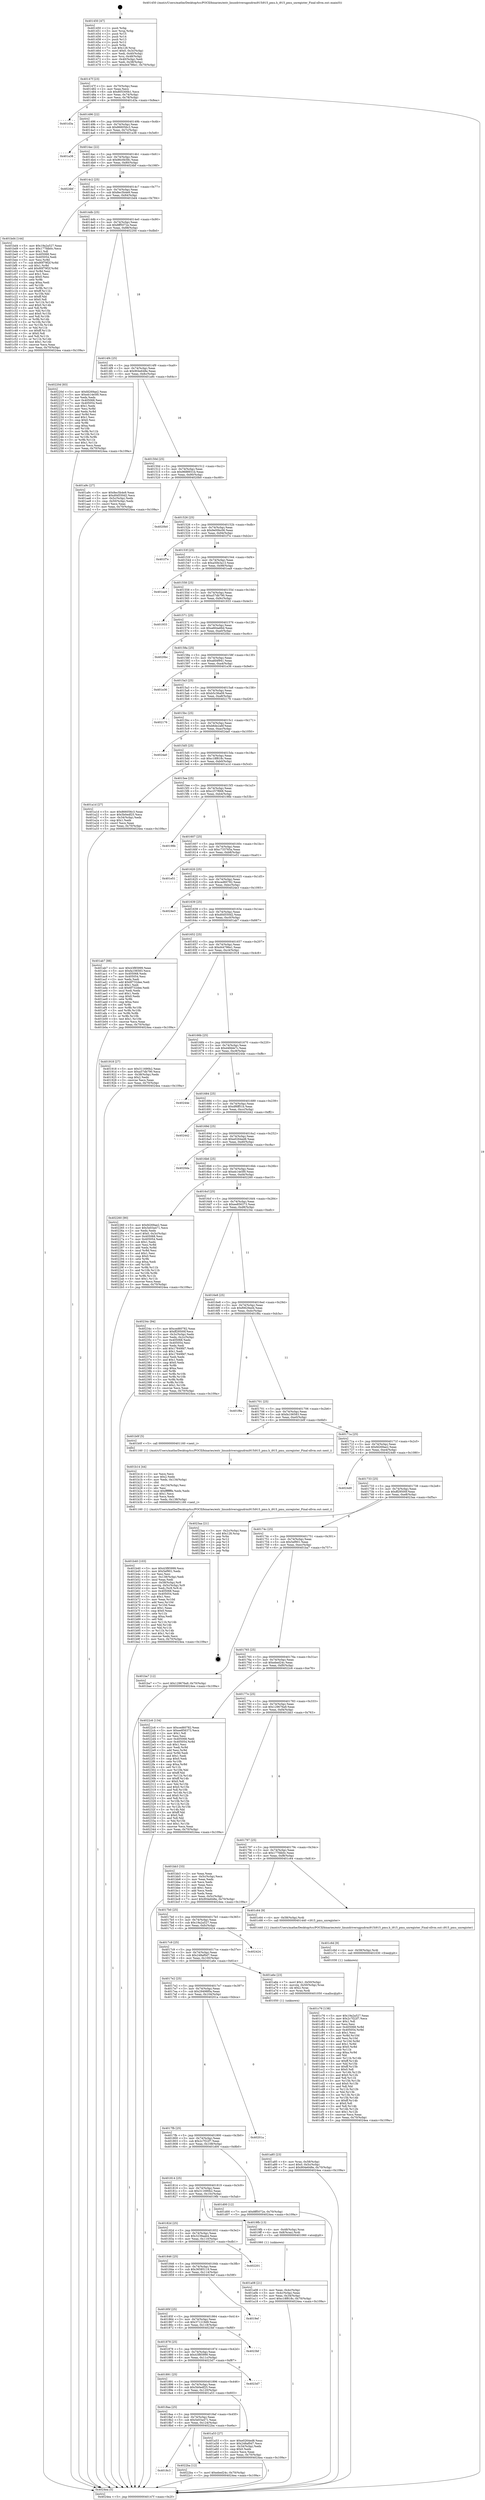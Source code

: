 digraph "0x401450" {
  label = "0x401450 (/mnt/c/Users/mathe/Desktop/tcc/POCII/binaries/extr_linuxdriversgpudrmi915i915_pmu.h_i915_pmu_unregister_Final-ollvm.out::main(0))"
  labelloc = "t"
  node[shape=record]

  Entry [label="",width=0.3,height=0.3,shape=circle,fillcolor=black,style=filled]
  "0x40147f" [label="{
     0x40147f [23]\l
     | [instrs]\l
     &nbsp;&nbsp;0x40147f \<+3\>: mov -0x70(%rbp),%eax\l
     &nbsp;&nbsp;0x401482 \<+2\>: mov %eax,%ecx\l
     &nbsp;&nbsp;0x401484 \<+6\>: sub $0x805300b1,%ecx\l
     &nbsp;&nbsp;0x40148a \<+3\>: mov %eax,-0x74(%rbp)\l
     &nbsp;&nbsp;0x40148d \<+3\>: mov %ecx,-0x78(%rbp)\l
     &nbsp;&nbsp;0x401490 \<+6\>: je 0000000000401d3a \<main+0x8ea\>\l
  }"]
  "0x401d3a" [label="{
     0x401d3a\l
  }", style=dashed]
  "0x401496" [label="{
     0x401496 [22]\l
     | [instrs]\l
     &nbsp;&nbsp;0x401496 \<+5\>: jmp 000000000040149b \<main+0x4b\>\l
     &nbsp;&nbsp;0x40149b \<+3\>: mov -0x74(%rbp),%eax\l
     &nbsp;&nbsp;0x40149e \<+5\>: sub $0x866056c3,%eax\l
     &nbsp;&nbsp;0x4014a3 \<+3\>: mov %eax,-0x7c(%rbp)\l
     &nbsp;&nbsp;0x4014a6 \<+6\>: je 0000000000401a38 \<main+0x5e8\>\l
  }"]
  Exit [label="",width=0.3,height=0.3,shape=circle,fillcolor=black,style=filled,peripheries=2]
  "0x401a38" [label="{
     0x401a38\l
  }", style=dashed]
  "0x4014ac" [label="{
     0x4014ac [22]\l
     | [instrs]\l
     &nbsp;&nbsp;0x4014ac \<+5\>: jmp 00000000004014b1 \<main+0x61\>\l
     &nbsp;&nbsp;0x4014b1 \<+3\>: mov -0x74(%rbp),%eax\l
     &nbsp;&nbsp;0x4014b4 \<+5\>: sub $0x86c0b58c,%eax\l
     &nbsp;&nbsp;0x4014b9 \<+3\>: mov %eax,-0x80(%rbp)\l
     &nbsp;&nbsp;0x4014bc \<+6\>: je 00000000004024bf \<main+0x106f\>\l
  }"]
  "0x4018c3" [label="{
     0x4018c3\l
  }", style=dashed]
  "0x4024bf" [label="{
     0x4024bf\l
  }", style=dashed]
  "0x4014c2" [label="{
     0x4014c2 [25]\l
     | [instrs]\l
     &nbsp;&nbsp;0x4014c2 \<+5\>: jmp 00000000004014c7 \<main+0x77\>\l
     &nbsp;&nbsp;0x4014c7 \<+3\>: mov -0x74(%rbp),%eax\l
     &nbsp;&nbsp;0x4014ca \<+5\>: sub $0x8ec5b4e9,%eax\l
     &nbsp;&nbsp;0x4014cf \<+6\>: mov %eax,-0x84(%rbp)\l
     &nbsp;&nbsp;0x4014d5 \<+6\>: je 0000000000401bd4 \<main+0x784\>\l
  }"]
  "0x4022ba" [label="{
     0x4022ba [12]\l
     | [instrs]\l
     &nbsp;&nbsp;0x4022ba \<+7\>: movl $0xebed24c,-0x70(%rbp)\l
     &nbsp;&nbsp;0x4022c1 \<+5\>: jmp 00000000004024ea \<main+0x109a\>\l
  }"]
  "0x401bd4" [label="{
     0x401bd4 [144]\l
     | [instrs]\l
     &nbsp;&nbsp;0x401bd4 \<+5\>: mov $0x19a2a527,%eax\l
     &nbsp;&nbsp;0x401bd9 \<+5\>: mov $0x177fdb0c,%ecx\l
     &nbsp;&nbsp;0x401bde \<+2\>: mov $0x1,%dl\l
     &nbsp;&nbsp;0x401be0 \<+7\>: mov 0x405068,%esi\l
     &nbsp;&nbsp;0x401be7 \<+7\>: mov 0x405054,%edi\l
     &nbsp;&nbsp;0x401bee \<+3\>: mov %esi,%r8d\l
     &nbsp;&nbsp;0x401bf1 \<+7\>: sub $0x80f79f2f,%r8d\l
     &nbsp;&nbsp;0x401bf8 \<+4\>: sub $0x1,%r8d\l
     &nbsp;&nbsp;0x401bfc \<+7\>: add $0x80f79f2f,%r8d\l
     &nbsp;&nbsp;0x401c03 \<+4\>: imul %r8d,%esi\l
     &nbsp;&nbsp;0x401c07 \<+3\>: and $0x1,%esi\l
     &nbsp;&nbsp;0x401c0a \<+3\>: cmp $0x0,%esi\l
     &nbsp;&nbsp;0x401c0d \<+4\>: sete %r9b\l
     &nbsp;&nbsp;0x401c11 \<+3\>: cmp $0xa,%edi\l
     &nbsp;&nbsp;0x401c14 \<+4\>: setl %r10b\l
     &nbsp;&nbsp;0x401c18 \<+3\>: mov %r9b,%r11b\l
     &nbsp;&nbsp;0x401c1b \<+4\>: xor $0xff,%r11b\l
     &nbsp;&nbsp;0x401c1f \<+3\>: mov %r10b,%bl\l
     &nbsp;&nbsp;0x401c22 \<+3\>: xor $0xff,%bl\l
     &nbsp;&nbsp;0x401c25 \<+3\>: xor $0x0,%dl\l
     &nbsp;&nbsp;0x401c28 \<+3\>: mov %r11b,%r14b\l
     &nbsp;&nbsp;0x401c2b \<+4\>: and $0x0,%r14b\l
     &nbsp;&nbsp;0x401c2f \<+3\>: and %dl,%r9b\l
     &nbsp;&nbsp;0x401c32 \<+3\>: mov %bl,%r15b\l
     &nbsp;&nbsp;0x401c35 \<+4\>: and $0x0,%r15b\l
     &nbsp;&nbsp;0x401c39 \<+3\>: and %dl,%r10b\l
     &nbsp;&nbsp;0x401c3c \<+3\>: or %r9b,%r14b\l
     &nbsp;&nbsp;0x401c3f \<+3\>: or %r10b,%r15b\l
     &nbsp;&nbsp;0x401c42 \<+3\>: xor %r15b,%r14b\l
     &nbsp;&nbsp;0x401c45 \<+3\>: or %bl,%r11b\l
     &nbsp;&nbsp;0x401c48 \<+4\>: xor $0xff,%r11b\l
     &nbsp;&nbsp;0x401c4c \<+3\>: or $0x0,%dl\l
     &nbsp;&nbsp;0x401c4f \<+3\>: and %dl,%r11b\l
     &nbsp;&nbsp;0x401c52 \<+3\>: or %r11b,%r14b\l
     &nbsp;&nbsp;0x401c55 \<+4\>: test $0x1,%r14b\l
     &nbsp;&nbsp;0x401c59 \<+3\>: cmovne %ecx,%eax\l
     &nbsp;&nbsp;0x401c5c \<+3\>: mov %eax,-0x70(%rbp)\l
     &nbsp;&nbsp;0x401c5f \<+5\>: jmp 00000000004024ea \<main+0x109a\>\l
  }"]
  "0x4014db" [label="{
     0x4014db [25]\l
     | [instrs]\l
     &nbsp;&nbsp;0x4014db \<+5\>: jmp 00000000004014e0 \<main+0x90\>\l
     &nbsp;&nbsp;0x4014e0 \<+3\>: mov -0x74(%rbp),%eax\l
     &nbsp;&nbsp;0x4014e3 \<+5\>: sub $0x8ff5072e,%eax\l
     &nbsp;&nbsp;0x4014e8 \<+6\>: mov %eax,-0x88(%rbp)\l
     &nbsp;&nbsp;0x4014ee \<+6\>: je 000000000040220d \<main+0xdbd\>\l
  }"]
  "0x401c76" [label="{
     0x401c76 [138]\l
     | [instrs]\l
     &nbsp;&nbsp;0x401c76 \<+5\>: mov $0x19a2a527,%eax\l
     &nbsp;&nbsp;0x401c7b \<+5\>: mov $0x2c7f22f7,%ecx\l
     &nbsp;&nbsp;0x401c80 \<+2\>: mov $0x1,%dl\l
     &nbsp;&nbsp;0x401c82 \<+2\>: xor %esi,%esi\l
     &nbsp;&nbsp;0x401c84 \<+8\>: mov 0x405068,%r8d\l
     &nbsp;&nbsp;0x401c8c \<+8\>: mov 0x405054,%r9d\l
     &nbsp;&nbsp;0x401c94 \<+3\>: sub $0x1,%esi\l
     &nbsp;&nbsp;0x401c97 \<+3\>: mov %r8d,%r10d\l
     &nbsp;&nbsp;0x401c9a \<+3\>: add %esi,%r10d\l
     &nbsp;&nbsp;0x401c9d \<+4\>: imul %r10d,%r8d\l
     &nbsp;&nbsp;0x401ca1 \<+4\>: and $0x1,%r8d\l
     &nbsp;&nbsp;0x401ca5 \<+4\>: cmp $0x0,%r8d\l
     &nbsp;&nbsp;0x401ca9 \<+4\>: sete %r11b\l
     &nbsp;&nbsp;0x401cad \<+4\>: cmp $0xa,%r9d\l
     &nbsp;&nbsp;0x401cb1 \<+3\>: setl %bl\l
     &nbsp;&nbsp;0x401cb4 \<+3\>: mov %r11b,%r14b\l
     &nbsp;&nbsp;0x401cb7 \<+4\>: xor $0xff,%r14b\l
     &nbsp;&nbsp;0x401cbb \<+3\>: mov %bl,%r15b\l
     &nbsp;&nbsp;0x401cbe \<+4\>: xor $0xff,%r15b\l
     &nbsp;&nbsp;0x401cc2 \<+3\>: xor $0x0,%dl\l
     &nbsp;&nbsp;0x401cc5 \<+3\>: mov %r14b,%r12b\l
     &nbsp;&nbsp;0x401cc8 \<+4\>: and $0x0,%r12b\l
     &nbsp;&nbsp;0x401ccc \<+3\>: and %dl,%r11b\l
     &nbsp;&nbsp;0x401ccf \<+3\>: mov %r15b,%r13b\l
     &nbsp;&nbsp;0x401cd2 \<+4\>: and $0x0,%r13b\l
     &nbsp;&nbsp;0x401cd6 \<+2\>: and %dl,%bl\l
     &nbsp;&nbsp;0x401cd8 \<+3\>: or %r11b,%r12b\l
     &nbsp;&nbsp;0x401cdb \<+3\>: or %bl,%r13b\l
     &nbsp;&nbsp;0x401cde \<+3\>: xor %r13b,%r12b\l
     &nbsp;&nbsp;0x401ce1 \<+3\>: or %r15b,%r14b\l
     &nbsp;&nbsp;0x401ce4 \<+4\>: xor $0xff,%r14b\l
     &nbsp;&nbsp;0x401ce8 \<+3\>: or $0x0,%dl\l
     &nbsp;&nbsp;0x401ceb \<+3\>: and %dl,%r14b\l
     &nbsp;&nbsp;0x401cee \<+3\>: or %r14b,%r12b\l
     &nbsp;&nbsp;0x401cf1 \<+4\>: test $0x1,%r12b\l
     &nbsp;&nbsp;0x401cf5 \<+3\>: cmovne %ecx,%eax\l
     &nbsp;&nbsp;0x401cf8 \<+3\>: mov %eax,-0x70(%rbp)\l
     &nbsp;&nbsp;0x401cfb \<+5\>: jmp 00000000004024ea \<main+0x109a\>\l
  }"]
  "0x40220d" [label="{
     0x40220d [83]\l
     | [instrs]\l
     &nbsp;&nbsp;0x40220d \<+5\>: mov $0xfd269ae2,%eax\l
     &nbsp;&nbsp;0x402212 \<+5\>: mov $0xeb14e5f0,%ecx\l
     &nbsp;&nbsp;0x402217 \<+2\>: xor %edx,%edx\l
     &nbsp;&nbsp;0x402219 \<+7\>: mov 0x405068,%esi\l
     &nbsp;&nbsp;0x402220 \<+7\>: mov 0x405054,%edi\l
     &nbsp;&nbsp;0x402227 \<+3\>: sub $0x1,%edx\l
     &nbsp;&nbsp;0x40222a \<+3\>: mov %esi,%r8d\l
     &nbsp;&nbsp;0x40222d \<+3\>: add %edx,%r8d\l
     &nbsp;&nbsp;0x402230 \<+4\>: imul %r8d,%esi\l
     &nbsp;&nbsp;0x402234 \<+3\>: and $0x1,%esi\l
     &nbsp;&nbsp;0x402237 \<+3\>: cmp $0x0,%esi\l
     &nbsp;&nbsp;0x40223a \<+4\>: sete %r9b\l
     &nbsp;&nbsp;0x40223e \<+3\>: cmp $0xa,%edi\l
     &nbsp;&nbsp;0x402241 \<+4\>: setl %r10b\l
     &nbsp;&nbsp;0x402245 \<+3\>: mov %r9b,%r11b\l
     &nbsp;&nbsp;0x402248 \<+3\>: and %r10b,%r11b\l
     &nbsp;&nbsp;0x40224b \<+3\>: xor %r10b,%r9b\l
     &nbsp;&nbsp;0x40224e \<+3\>: or %r9b,%r11b\l
     &nbsp;&nbsp;0x402251 \<+4\>: test $0x1,%r11b\l
     &nbsp;&nbsp;0x402255 \<+3\>: cmovne %ecx,%eax\l
     &nbsp;&nbsp;0x402258 \<+3\>: mov %eax,-0x70(%rbp)\l
     &nbsp;&nbsp;0x40225b \<+5\>: jmp 00000000004024ea \<main+0x109a\>\l
  }"]
  "0x4014f4" [label="{
     0x4014f4 [25]\l
     | [instrs]\l
     &nbsp;&nbsp;0x4014f4 \<+5\>: jmp 00000000004014f9 \<main+0xa9\>\l
     &nbsp;&nbsp;0x4014f9 \<+3\>: mov -0x74(%rbp),%eax\l
     &nbsp;&nbsp;0x4014fc \<+5\>: sub $0x904e648e,%eax\l
     &nbsp;&nbsp;0x401501 \<+6\>: mov %eax,-0x8c(%rbp)\l
     &nbsp;&nbsp;0x401507 \<+6\>: je 0000000000401a9c \<main+0x64c\>\l
  }"]
  "0x401c6d" [label="{
     0x401c6d [9]\l
     | [instrs]\l
     &nbsp;&nbsp;0x401c6d \<+4\>: mov -0x58(%rbp),%rdi\l
     &nbsp;&nbsp;0x401c71 \<+5\>: call 0000000000401030 \<free@plt\>\l
     | [calls]\l
     &nbsp;&nbsp;0x401030 \{1\} (unknown)\l
  }"]
  "0x401a9c" [label="{
     0x401a9c [27]\l
     | [instrs]\l
     &nbsp;&nbsp;0x401a9c \<+5\>: mov $0x8ec5b4e9,%eax\l
     &nbsp;&nbsp;0x401aa1 \<+5\>: mov $0xd0d550d2,%ecx\l
     &nbsp;&nbsp;0x401aa6 \<+3\>: mov -0x5c(%rbp),%edx\l
     &nbsp;&nbsp;0x401aa9 \<+3\>: cmp -0x50(%rbp),%edx\l
     &nbsp;&nbsp;0x401aac \<+3\>: cmovl %ecx,%eax\l
     &nbsp;&nbsp;0x401aaf \<+3\>: mov %eax,-0x70(%rbp)\l
     &nbsp;&nbsp;0x401ab2 \<+5\>: jmp 00000000004024ea \<main+0x109a\>\l
  }"]
  "0x40150d" [label="{
     0x40150d [25]\l
     | [instrs]\l
     &nbsp;&nbsp;0x40150d \<+5\>: jmp 0000000000401512 \<main+0xc2\>\l
     &nbsp;&nbsp;0x401512 \<+3\>: mov -0x74(%rbp),%eax\l
     &nbsp;&nbsp;0x401515 \<+5\>: sub $0x9688931b,%eax\l
     &nbsp;&nbsp;0x40151a \<+6\>: mov %eax,-0x90(%rbp)\l
     &nbsp;&nbsp;0x401520 \<+6\>: je 00000000004020b0 \<main+0xc60\>\l
  }"]
  "0x401b40" [label="{
     0x401b40 [103]\l
     | [instrs]\l
     &nbsp;&nbsp;0x401b40 \<+5\>: mov $0x43f85999,%ecx\l
     &nbsp;&nbsp;0x401b45 \<+5\>: mov $0x5ef901,%edx\l
     &nbsp;&nbsp;0x401b4a \<+2\>: xor %esi,%esi\l
     &nbsp;&nbsp;0x401b4c \<+6\>: mov -0x138(%rbp),%edi\l
     &nbsp;&nbsp;0x401b52 \<+3\>: imul %eax,%edi\l
     &nbsp;&nbsp;0x401b55 \<+4\>: mov -0x58(%rbp),%r8\l
     &nbsp;&nbsp;0x401b59 \<+4\>: movslq -0x5c(%rbp),%r9\l
     &nbsp;&nbsp;0x401b5d \<+4\>: mov %edi,(%r8,%r9,4)\l
     &nbsp;&nbsp;0x401b61 \<+7\>: mov 0x405068,%eax\l
     &nbsp;&nbsp;0x401b68 \<+7\>: mov 0x405054,%edi\l
     &nbsp;&nbsp;0x401b6f \<+3\>: sub $0x1,%esi\l
     &nbsp;&nbsp;0x401b72 \<+3\>: mov %eax,%r10d\l
     &nbsp;&nbsp;0x401b75 \<+3\>: add %esi,%r10d\l
     &nbsp;&nbsp;0x401b78 \<+4\>: imul %r10d,%eax\l
     &nbsp;&nbsp;0x401b7c \<+3\>: and $0x1,%eax\l
     &nbsp;&nbsp;0x401b7f \<+3\>: cmp $0x0,%eax\l
     &nbsp;&nbsp;0x401b82 \<+4\>: sete %r11b\l
     &nbsp;&nbsp;0x401b86 \<+3\>: cmp $0xa,%edi\l
     &nbsp;&nbsp;0x401b89 \<+3\>: setl %bl\l
     &nbsp;&nbsp;0x401b8c \<+3\>: mov %r11b,%r14b\l
     &nbsp;&nbsp;0x401b8f \<+3\>: and %bl,%r14b\l
     &nbsp;&nbsp;0x401b92 \<+3\>: xor %bl,%r11b\l
     &nbsp;&nbsp;0x401b95 \<+3\>: or %r11b,%r14b\l
     &nbsp;&nbsp;0x401b98 \<+4\>: test $0x1,%r14b\l
     &nbsp;&nbsp;0x401b9c \<+3\>: cmovne %edx,%ecx\l
     &nbsp;&nbsp;0x401b9f \<+3\>: mov %ecx,-0x70(%rbp)\l
     &nbsp;&nbsp;0x401ba2 \<+5\>: jmp 00000000004024ea \<main+0x109a\>\l
  }"]
  "0x4020b0" [label="{
     0x4020b0\l
  }", style=dashed]
  "0x401526" [label="{
     0x401526 [25]\l
     | [instrs]\l
     &nbsp;&nbsp;0x401526 \<+5\>: jmp 000000000040152b \<main+0xdb\>\l
     &nbsp;&nbsp;0x40152b \<+3\>: mov -0x74(%rbp),%eax\l
     &nbsp;&nbsp;0x40152e \<+5\>: sub $0x9e00bc06,%eax\l
     &nbsp;&nbsp;0x401533 \<+6\>: mov %eax,-0x94(%rbp)\l
     &nbsp;&nbsp;0x401539 \<+6\>: je 0000000000401f7e \<main+0xb2e\>\l
  }"]
  "0x401b14" [label="{
     0x401b14 [44]\l
     | [instrs]\l
     &nbsp;&nbsp;0x401b14 \<+2\>: xor %ecx,%ecx\l
     &nbsp;&nbsp;0x401b16 \<+5\>: mov $0x2,%edx\l
     &nbsp;&nbsp;0x401b1b \<+6\>: mov %edx,-0x134(%rbp)\l
     &nbsp;&nbsp;0x401b21 \<+1\>: cltd\l
     &nbsp;&nbsp;0x401b22 \<+6\>: mov -0x134(%rbp),%esi\l
     &nbsp;&nbsp;0x401b28 \<+2\>: idiv %esi\l
     &nbsp;&nbsp;0x401b2a \<+6\>: imul $0xfffffffe,%edx,%edx\l
     &nbsp;&nbsp;0x401b30 \<+3\>: sub $0x1,%ecx\l
     &nbsp;&nbsp;0x401b33 \<+2\>: sub %ecx,%edx\l
     &nbsp;&nbsp;0x401b35 \<+6\>: mov %edx,-0x138(%rbp)\l
     &nbsp;&nbsp;0x401b3b \<+5\>: call 0000000000401160 \<next_i\>\l
     | [calls]\l
     &nbsp;&nbsp;0x401160 \{1\} (/mnt/c/Users/mathe/Desktop/tcc/POCII/binaries/extr_linuxdriversgpudrmi915i915_pmu.h_i915_pmu_unregister_Final-ollvm.out::next_i)\l
  }"]
  "0x401f7e" [label="{
     0x401f7e\l
  }", style=dashed]
  "0x40153f" [label="{
     0x40153f [25]\l
     | [instrs]\l
     &nbsp;&nbsp;0x40153f \<+5\>: jmp 0000000000401544 \<main+0xf4\>\l
     &nbsp;&nbsp;0x401544 \<+3\>: mov -0x74(%rbp),%eax\l
     &nbsp;&nbsp;0x401547 \<+5\>: sub $0xa50b3a13,%eax\l
     &nbsp;&nbsp;0x40154c \<+6\>: mov %eax,-0x98(%rbp)\l
     &nbsp;&nbsp;0x401552 \<+6\>: je 0000000000401ea9 \<main+0xa59\>\l
  }"]
  "0x401a85" [label="{
     0x401a85 [23]\l
     | [instrs]\l
     &nbsp;&nbsp;0x401a85 \<+4\>: mov %rax,-0x58(%rbp)\l
     &nbsp;&nbsp;0x401a89 \<+7\>: movl $0x0,-0x5c(%rbp)\l
     &nbsp;&nbsp;0x401a90 \<+7\>: movl $0x904e648e,-0x70(%rbp)\l
     &nbsp;&nbsp;0x401a97 \<+5\>: jmp 00000000004024ea \<main+0x109a\>\l
  }"]
  "0x401ea9" [label="{
     0x401ea9\l
  }", style=dashed]
  "0x401558" [label="{
     0x401558 [25]\l
     | [instrs]\l
     &nbsp;&nbsp;0x401558 \<+5\>: jmp 000000000040155d \<main+0x10d\>\l
     &nbsp;&nbsp;0x40155d \<+3\>: mov -0x74(%rbp),%eax\l
     &nbsp;&nbsp;0x401560 \<+5\>: sub $0xa57db790,%eax\l
     &nbsp;&nbsp;0x401565 \<+6\>: mov %eax,-0x9c(%rbp)\l
     &nbsp;&nbsp;0x40156b \<+6\>: je 0000000000401933 \<main+0x4e3\>\l
  }"]
  "0x4018aa" [label="{
     0x4018aa [25]\l
     | [instrs]\l
     &nbsp;&nbsp;0x4018aa \<+5\>: jmp 00000000004018af \<main+0x45f\>\l
     &nbsp;&nbsp;0x4018af \<+3\>: mov -0x74(%rbp),%eax\l
     &nbsp;&nbsp;0x4018b2 \<+5\>: sub $0x5e03a471,%eax\l
     &nbsp;&nbsp;0x4018b7 \<+6\>: mov %eax,-0x124(%rbp)\l
     &nbsp;&nbsp;0x4018bd \<+6\>: je 00000000004022ba \<main+0xe6a\>\l
  }"]
  "0x401933" [label="{
     0x401933\l
  }", style=dashed]
  "0x401571" [label="{
     0x401571 [25]\l
     | [instrs]\l
     &nbsp;&nbsp;0x401571 \<+5\>: jmp 0000000000401576 \<main+0x126\>\l
     &nbsp;&nbsp;0x401576 \<+3\>: mov -0x74(%rbp),%eax\l
     &nbsp;&nbsp;0x401579 \<+5\>: sub $0xa664a66d,%eax\l
     &nbsp;&nbsp;0x40157e \<+6\>: mov %eax,-0xa0(%rbp)\l
     &nbsp;&nbsp;0x401584 \<+6\>: je 00000000004020bc \<main+0xc6c\>\l
  }"]
  "0x401a53" [label="{
     0x401a53 [27]\l
     | [instrs]\l
     &nbsp;&nbsp;0x401a53 \<+5\>: mov $0xe0264ed8,%eax\l
     &nbsp;&nbsp;0x401a58 \<+5\>: mov $0x248af0d7,%ecx\l
     &nbsp;&nbsp;0x401a5d \<+3\>: mov -0x34(%rbp),%edx\l
     &nbsp;&nbsp;0x401a60 \<+3\>: cmp $0x0,%edx\l
     &nbsp;&nbsp;0x401a63 \<+3\>: cmove %ecx,%eax\l
     &nbsp;&nbsp;0x401a66 \<+3\>: mov %eax,-0x70(%rbp)\l
     &nbsp;&nbsp;0x401a69 \<+5\>: jmp 00000000004024ea \<main+0x109a\>\l
  }"]
  "0x4020bc" [label="{
     0x4020bc\l
  }", style=dashed]
  "0x40158a" [label="{
     0x40158a [25]\l
     | [instrs]\l
     &nbsp;&nbsp;0x40158a \<+5\>: jmp 000000000040158f \<main+0x13f\>\l
     &nbsp;&nbsp;0x40158f \<+3\>: mov -0x74(%rbp),%eax\l
     &nbsp;&nbsp;0x401592 \<+5\>: sub $0xafd4f941,%eax\l
     &nbsp;&nbsp;0x401597 \<+6\>: mov %eax,-0xa4(%rbp)\l
     &nbsp;&nbsp;0x40159d \<+6\>: je 0000000000401e36 \<main+0x9e6\>\l
  }"]
  "0x401891" [label="{
     0x401891 [25]\l
     | [instrs]\l
     &nbsp;&nbsp;0x401891 \<+5\>: jmp 0000000000401896 \<main+0x446\>\l
     &nbsp;&nbsp;0x401896 \<+3\>: mov -0x74(%rbp),%eax\l
     &nbsp;&nbsp;0x401899 \<+5\>: sub $0x5b0edf25,%eax\l
     &nbsp;&nbsp;0x40189e \<+6\>: mov %eax,-0x120(%rbp)\l
     &nbsp;&nbsp;0x4018a4 \<+6\>: je 0000000000401a53 \<main+0x603\>\l
  }"]
  "0x401e36" [label="{
     0x401e36\l
  }", style=dashed]
  "0x4015a3" [label="{
     0x4015a3 [25]\l
     | [instrs]\l
     &nbsp;&nbsp;0x4015a3 \<+5\>: jmp 00000000004015a8 \<main+0x158\>\l
     &nbsp;&nbsp;0x4015a8 \<+3\>: mov -0x74(%rbp),%eax\l
     &nbsp;&nbsp;0x4015ab \<+5\>: sub $0xb5c36a09,%eax\l
     &nbsp;&nbsp;0x4015b0 \<+6\>: mov %eax,-0xa8(%rbp)\l
     &nbsp;&nbsp;0x4015b6 \<+6\>: je 0000000000402176 \<main+0xd26\>\l
  }"]
  "0x4023d7" [label="{
     0x4023d7\l
  }", style=dashed]
  "0x402176" [label="{
     0x402176\l
  }", style=dashed]
  "0x4015bc" [label="{
     0x4015bc [25]\l
     | [instrs]\l
     &nbsp;&nbsp;0x4015bc \<+5\>: jmp 00000000004015c1 \<main+0x171\>\l
     &nbsp;&nbsp;0x4015c1 \<+3\>: mov -0x74(%rbp),%eax\l
     &nbsp;&nbsp;0x4015c4 \<+5\>: sub $0xb6de2a6f,%eax\l
     &nbsp;&nbsp;0x4015c9 \<+6\>: mov %eax,-0xac(%rbp)\l
     &nbsp;&nbsp;0x4015cf \<+6\>: je 00000000004024a0 \<main+0x1050\>\l
  }"]
  "0x401878" [label="{
     0x401878 [25]\l
     | [instrs]\l
     &nbsp;&nbsp;0x401878 \<+5\>: jmp 000000000040187d \<main+0x42d\>\l
     &nbsp;&nbsp;0x40187d \<+3\>: mov -0x74(%rbp),%eax\l
     &nbsp;&nbsp;0x401880 \<+5\>: sub $0x43f85999,%eax\l
     &nbsp;&nbsp;0x401885 \<+6\>: mov %eax,-0x11c(%rbp)\l
     &nbsp;&nbsp;0x40188b \<+6\>: je 00000000004023d7 \<main+0xf87\>\l
  }"]
  "0x4024a0" [label="{
     0x4024a0\l
  }", style=dashed]
  "0x4015d5" [label="{
     0x4015d5 [25]\l
     | [instrs]\l
     &nbsp;&nbsp;0x4015d5 \<+5\>: jmp 00000000004015da \<main+0x18a\>\l
     &nbsp;&nbsp;0x4015da \<+3\>: mov -0x74(%rbp),%eax\l
     &nbsp;&nbsp;0x4015dd \<+5\>: sub $0xc18f818c,%eax\l
     &nbsp;&nbsp;0x4015e2 \<+6\>: mov %eax,-0xb0(%rbp)\l
     &nbsp;&nbsp;0x4015e8 \<+6\>: je 0000000000401a1d \<main+0x5cd\>\l
  }"]
  "0x4023bf" [label="{
     0x4023bf\l
  }", style=dashed]
  "0x401a1d" [label="{
     0x401a1d [27]\l
     | [instrs]\l
     &nbsp;&nbsp;0x401a1d \<+5\>: mov $0x866056c3,%eax\l
     &nbsp;&nbsp;0x401a22 \<+5\>: mov $0x5b0edf25,%ecx\l
     &nbsp;&nbsp;0x401a27 \<+3\>: mov -0x34(%rbp),%edx\l
     &nbsp;&nbsp;0x401a2a \<+3\>: cmp $0x1,%edx\l
     &nbsp;&nbsp;0x401a2d \<+3\>: cmovl %ecx,%eax\l
     &nbsp;&nbsp;0x401a30 \<+3\>: mov %eax,-0x70(%rbp)\l
     &nbsp;&nbsp;0x401a33 \<+5\>: jmp 00000000004024ea \<main+0x109a\>\l
  }"]
  "0x4015ee" [label="{
     0x4015ee [25]\l
     | [instrs]\l
     &nbsp;&nbsp;0x4015ee \<+5\>: jmp 00000000004015f3 \<main+0x1a3\>\l
     &nbsp;&nbsp;0x4015f3 \<+3\>: mov -0x74(%rbp),%eax\l
     &nbsp;&nbsp;0x4015f6 \<+5\>: sub $0xc257f668,%eax\l
     &nbsp;&nbsp;0x4015fb \<+6\>: mov %eax,-0xb4(%rbp)\l
     &nbsp;&nbsp;0x401601 \<+6\>: je 000000000040198b \<main+0x53b\>\l
  }"]
  "0x40185f" [label="{
     0x40185f [25]\l
     | [instrs]\l
     &nbsp;&nbsp;0x40185f \<+5\>: jmp 0000000000401864 \<main+0x414\>\l
     &nbsp;&nbsp;0x401864 \<+3\>: mov -0x74(%rbp),%eax\l
     &nbsp;&nbsp;0x401867 \<+5\>: sub $0x371219d9,%eax\l
     &nbsp;&nbsp;0x40186c \<+6\>: mov %eax,-0x118(%rbp)\l
     &nbsp;&nbsp;0x401872 \<+6\>: je 00000000004023bf \<main+0xf6f\>\l
  }"]
  "0x40198b" [label="{
     0x40198b\l
  }", style=dashed]
  "0x401607" [label="{
     0x401607 [25]\l
     | [instrs]\l
     &nbsp;&nbsp;0x401607 \<+5\>: jmp 000000000040160c \<main+0x1bc\>\l
     &nbsp;&nbsp;0x40160c \<+3\>: mov -0x74(%rbp),%eax\l
     &nbsp;&nbsp;0x40160f \<+5\>: sub $0xc733765a,%eax\l
     &nbsp;&nbsp;0x401614 \<+6\>: mov %eax,-0xb8(%rbp)\l
     &nbsp;&nbsp;0x40161a \<+6\>: je 0000000000401e51 \<main+0xa01\>\l
  }"]
  "0x4019ef" [label="{
     0x4019ef\l
  }", style=dashed]
  "0x401e51" [label="{
     0x401e51\l
  }", style=dashed]
  "0x401620" [label="{
     0x401620 [25]\l
     | [instrs]\l
     &nbsp;&nbsp;0x401620 \<+5\>: jmp 0000000000401625 \<main+0x1d5\>\l
     &nbsp;&nbsp;0x401625 \<+3\>: mov -0x74(%rbp),%eax\l
     &nbsp;&nbsp;0x401628 \<+5\>: sub $0xced60782,%eax\l
     &nbsp;&nbsp;0x40162d \<+6\>: mov %eax,-0xbc(%rbp)\l
     &nbsp;&nbsp;0x401633 \<+6\>: je 00000000004024e3 \<main+0x1093\>\l
  }"]
  "0x401846" [label="{
     0x401846 [25]\l
     | [instrs]\l
     &nbsp;&nbsp;0x401846 \<+5\>: jmp 000000000040184b \<main+0x3fb\>\l
     &nbsp;&nbsp;0x40184b \<+3\>: mov -0x74(%rbp),%eax\l
     &nbsp;&nbsp;0x40184e \<+5\>: sub $0x36585119,%eax\l
     &nbsp;&nbsp;0x401853 \<+6\>: mov %eax,-0x114(%rbp)\l
     &nbsp;&nbsp;0x401859 \<+6\>: je 00000000004019ef \<main+0x59f\>\l
  }"]
  "0x4024e3" [label="{
     0x4024e3\l
  }", style=dashed]
  "0x401639" [label="{
     0x401639 [25]\l
     | [instrs]\l
     &nbsp;&nbsp;0x401639 \<+5\>: jmp 000000000040163e \<main+0x1ee\>\l
     &nbsp;&nbsp;0x40163e \<+3\>: mov -0x74(%rbp),%eax\l
     &nbsp;&nbsp;0x401641 \<+5\>: sub $0xd0d550d2,%eax\l
     &nbsp;&nbsp;0x401646 \<+6\>: mov %eax,-0xc0(%rbp)\l
     &nbsp;&nbsp;0x40164c \<+6\>: je 0000000000401ab7 \<main+0x667\>\l
  }"]
  "0x402201" [label="{
     0x402201\l
  }", style=dashed]
  "0x401ab7" [label="{
     0x401ab7 [88]\l
     | [instrs]\l
     &nbsp;&nbsp;0x401ab7 \<+5\>: mov $0x43f85999,%eax\l
     &nbsp;&nbsp;0x401abc \<+5\>: mov $0xfa106583,%ecx\l
     &nbsp;&nbsp;0x401ac1 \<+7\>: mov 0x405068,%edx\l
     &nbsp;&nbsp;0x401ac8 \<+7\>: mov 0x405054,%esi\l
     &nbsp;&nbsp;0x401acf \<+2\>: mov %edx,%edi\l
     &nbsp;&nbsp;0x401ad1 \<+6\>: add $0x6f732dee,%edi\l
     &nbsp;&nbsp;0x401ad7 \<+3\>: sub $0x1,%edi\l
     &nbsp;&nbsp;0x401ada \<+6\>: sub $0x6f732dee,%edi\l
     &nbsp;&nbsp;0x401ae0 \<+3\>: imul %edi,%edx\l
     &nbsp;&nbsp;0x401ae3 \<+3\>: and $0x1,%edx\l
     &nbsp;&nbsp;0x401ae6 \<+3\>: cmp $0x0,%edx\l
     &nbsp;&nbsp;0x401ae9 \<+4\>: sete %r8b\l
     &nbsp;&nbsp;0x401aed \<+3\>: cmp $0xa,%esi\l
     &nbsp;&nbsp;0x401af0 \<+4\>: setl %r9b\l
     &nbsp;&nbsp;0x401af4 \<+3\>: mov %r8b,%r10b\l
     &nbsp;&nbsp;0x401af7 \<+3\>: and %r9b,%r10b\l
     &nbsp;&nbsp;0x401afa \<+3\>: xor %r9b,%r8b\l
     &nbsp;&nbsp;0x401afd \<+3\>: or %r8b,%r10b\l
     &nbsp;&nbsp;0x401b00 \<+4\>: test $0x1,%r10b\l
     &nbsp;&nbsp;0x401b04 \<+3\>: cmovne %ecx,%eax\l
     &nbsp;&nbsp;0x401b07 \<+3\>: mov %eax,-0x70(%rbp)\l
     &nbsp;&nbsp;0x401b0a \<+5\>: jmp 00000000004024ea \<main+0x109a\>\l
  }"]
  "0x401652" [label="{
     0x401652 [25]\l
     | [instrs]\l
     &nbsp;&nbsp;0x401652 \<+5\>: jmp 0000000000401657 \<main+0x207\>\l
     &nbsp;&nbsp;0x401657 \<+3\>: mov -0x74(%rbp),%eax\l
     &nbsp;&nbsp;0x40165a \<+5\>: sub $0xd44786e1,%eax\l
     &nbsp;&nbsp;0x40165f \<+6\>: mov %eax,-0xc4(%rbp)\l
     &nbsp;&nbsp;0x401665 \<+6\>: je 0000000000401918 \<main+0x4c8\>\l
  }"]
  "0x401a08" [label="{
     0x401a08 [21]\l
     | [instrs]\l
     &nbsp;&nbsp;0x401a08 \<+3\>: mov %eax,-0x4c(%rbp)\l
     &nbsp;&nbsp;0x401a0b \<+3\>: mov -0x4c(%rbp),%eax\l
     &nbsp;&nbsp;0x401a0e \<+3\>: mov %eax,-0x34(%rbp)\l
     &nbsp;&nbsp;0x401a11 \<+7\>: movl $0xc18f818c,-0x70(%rbp)\l
     &nbsp;&nbsp;0x401a18 \<+5\>: jmp 00000000004024ea \<main+0x109a\>\l
  }"]
  "0x401918" [label="{
     0x401918 [27]\l
     | [instrs]\l
     &nbsp;&nbsp;0x401918 \<+5\>: mov $0x311690b2,%eax\l
     &nbsp;&nbsp;0x40191d \<+5\>: mov $0xa57db790,%ecx\l
     &nbsp;&nbsp;0x401922 \<+3\>: mov -0x38(%rbp),%edx\l
     &nbsp;&nbsp;0x401925 \<+3\>: cmp $0x2,%edx\l
     &nbsp;&nbsp;0x401928 \<+3\>: cmovne %ecx,%eax\l
     &nbsp;&nbsp;0x40192b \<+3\>: mov %eax,-0x70(%rbp)\l
     &nbsp;&nbsp;0x40192e \<+5\>: jmp 00000000004024ea \<main+0x109a\>\l
  }"]
  "0x40166b" [label="{
     0x40166b [25]\l
     | [instrs]\l
     &nbsp;&nbsp;0x40166b \<+5\>: jmp 0000000000401670 \<main+0x220\>\l
     &nbsp;&nbsp;0x401670 \<+3\>: mov -0x74(%rbp),%eax\l
     &nbsp;&nbsp;0x401673 \<+5\>: sub $0xd4fdde7c,%eax\l
     &nbsp;&nbsp;0x401678 \<+6\>: mov %eax,-0xc8(%rbp)\l
     &nbsp;&nbsp;0x40167e \<+6\>: je 000000000040244e \<main+0xffe\>\l
  }"]
  "0x4024ea" [label="{
     0x4024ea [5]\l
     | [instrs]\l
     &nbsp;&nbsp;0x4024ea \<+5\>: jmp 000000000040147f \<main+0x2f\>\l
  }"]
  "0x401450" [label="{
     0x401450 [47]\l
     | [instrs]\l
     &nbsp;&nbsp;0x401450 \<+1\>: push %rbp\l
     &nbsp;&nbsp;0x401451 \<+3\>: mov %rsp,%rbp\l
     &nbsp;&nbsp;0x401454 \<+2\>: push %r15\l
     &nbsp;&nbsp;0x401456 \<+2\>: push %r14\l
     &nbsp;&nbsp;0x401458 \<+2\>: push %r13\l
     &nbsp;&nbsp;0x40145a \<+2\>: push %r12\l
     &nbsp;&nbsp;0x40145c \<+1\>: push %rbx\l
     &nbsp;&nbsp;0x40145d \<+7\>: sub $0x128,%rsp\l
     &nbsp;&nbsp;0x401464 \<+7\>: movl $0x0,-0x3c(%rbp)\l
     &nbsp;&nbsp;0x40146b \<+3\>: mov %edi,-0x40(%rbp)\l
     &nbsp;&nbsp;0x40146e \<+4\>: mov %rsi,-0x48(%rbp)\l
     &nbsp;&nbsp;0x401472 \<+3\>: mov -0x40(%rbp),%edi\l
     &nbsp;&nbsp;0x401475 \<+3\>: mov %edi,-0x38(%rbp)\l
     &nbsp;&nbsp;0x401478 \<+7\>: movl $0xd44786e1,-0x70(%rbp)\l
  }"]
  "0x40182d" [label="{
     0x40182d [25]\l
     | [instrs]\l
     &nbsp;&nbsp;0x40182d \<+5\>: jmp 0000000000401832 \<main+0x3e2\>\l
     &nbsp;&nbsp;0x401832 \<+3\>: mov -0x74(%rbp),%eax\l
     &nbsp;&nbsp;0x401835 \<+5\>: sub $0x3239aab4,%eax\l
     &nbsp;&nbsp;0x40183a \<+6\>: mov %eax,-0x110(%rbp)\l
     &nbsp;&nbsp;0x401840 \<+6\>: je 0000000000402201 \<main+0xdb1\>\l
  }"]
  "0x40244e" [label="{
     0x40244e\l
  }", style=dashed]
  "0x401684" [label="{
     0x401684 [25]\l
     | [instrs]\l
     &nbsp;&nbsp;0x401684 \<+5\>: jmp 0000000000401689 \<main+0x239\>\l
     &nbsp;&nbsp;0x401689 \<+3\>: mov -0x74(%rbp),%eax\l
     &nbsp;&nbsp;0x40168c \<+5\>: sub $0xdf6ff51b,%eax\l
     &nbsp;&nbsp;0x401691 \<+6\>: mov %eax,-0xcc(%rbp)\l
     &nbsp;&nbsp;0x401697 \<+6\>: je 0000000000402442 \<main+0xff2\>\l
  }"]
  "0x4019fb" [label="{
     0x4019fb [13]\l
     | [instrs]\l
     &nbsp;&nbsp;0x4019fb \<+4\>: mov -0x48(%rbp),%rax\l
     &nbsp;&nbsp;0x4019ff \<+4\>: mov 0x8(%rax),%rdi\l
     &nbsp;&nbsp;0x401a03 \<+5\>: call 0000000000401060 \<atoi@plt\>\l
     | [calls]\l
     &nbsp;&nbsp;0x401060 \{1\} (unknown)\l
  }"]
  "0x402442" [label="{
     0x402442\l
  }", style=dashed]
  "0x40169d" [label="{
     0x40169d [25]\l
     | [instrs]\l
     &nbsp;&nbsp;0x40169d \<+5\>: jmp 00000000004016a2 \<main+0x252\>\l
     &nbsp;&nbsp;0x4016a2 \<+3\>: mov -0x74(%rbp),%eax\l
     &nbsp;&nbsp;0x4016a5 \<+5\>: sub $0xe0264ed8,%eax\l
     &nbsp;&nbsp;0x4016aa \<+6\>: mov %eax,-0xd0(%rbp)\l
     &nbsp;&nbsp;0x4016b0 \<+6\>: je 00000000004020da \<main+0xc8a\>\l
  }"]
  "0x401814" [label="{
     0x401814 [25]\l
     | [instrs]\l
     &nbsp;&nbsp;0x401814 \<+5\>: jmp 0000000000401819 \<main+0x3c9\>\l
     &nbsp;&nbsp;0x401819 \<+3\>: mov -0x74(%rbp),%eax\l
     &nbsp;&nbsp;0x40181c \<+5\>: sub $0x311690b2,%eax\l
     &nbsp;&nbsp;0x401821 \<+6\>: mov %eax,-0x10c(%rbp)\l
     &nbsp;&nbsp;0x401827 \<+6\>: je 00000000004019fb \<main+0x5ab\>\l
  }"]
  "0x4020da" [label="{
     0x4020da\l
  }", style=dashed]
  "0x4016b6" [label="{
     0x4016b6 [25]\l
     | [instrs]\l
     &nbsp;&nbsp;0x4016b6 \<+5\>: jmp 00000000004016bb \<main+0x26b\>\l
     &nbsp;&nbsp;0x4016bb \<+3\>: mov -0x74(%rbp),%eax\l
     &nbsp;&nbsp;0x4016be \<+5\>: sub $0xeb14e5f0,%eax\l
     &nbsp;&nbsp;0x4016c3 \<+6\>: mov %eax,-0xd4(%rbp)\l
     &nbsp;&nbsp;0x4016c9 \<+6\>: je 0000000000402260 \<main+0xe10\>\l
  }"]
  "0x401d00" [label="{
     0x401d00 [12]\l
     | [instrs]\l
     &nbsp;&nbsp;0x401d00 \<+7\>: movl $0x8ff5072e,-0x70(%rbp)\l
     &nbsp;&nbsp;0x401d07 \<+5\>: jmp 00000000004024ea \<main+0x109a\>\l
  }"]
  "0x402260" [label="{
     0x402260 [90]\l
     | [instrs]\l
     &nbsp;&nbsp;0x402260 \<+5\>: mov $0xfd269ae2,%eax\l
     &nbsp;&nbsp;0x402265 \<+5\>: mov $0x5e03a471,%ecx\l
     &nbsp;&nbsp;0x40226a \<+2\>: xor %edx,%edx\l
     &nbsp;&nbsp;0x40226c \<+7\>: movl $0x0,-0x3c(%rbp)\l
     &nbsp;&nbsp;0x402273 \<+7\>: mov 0x405068,%esi\l
     &nbsp;&nbsp;0x40227a \<+7\>: mov 0x405054,%edi\l
     &nbsp;&nbsp;0x402281 \<+3\>: sub $0x1,%edx\l
     &nbsp;&nbsp;0x402284 \<+3\>: mov %esi,%r8d\l
     &nbsp;&nbsp;0x402287 \<+3\>: add %edx,%r8d\l
     &nbsp;&nbsp;0x40228a \<+4\>: imul %r8d,%esi\l
     &nbsp;&nbsp;0x40228e \<+3\>: and $0x1,%esi\l
     &nbsp;&nbsp;0x402291 \<+3\>: cmp $0x0,%esi\l
     &nbsp;&nbsp;0x402294 \<+4\>: sete %r9b\l
     &nbsp;&nbsp;0x402298 \<+3\>: cmp $0xa,%edi\l
     &nbsp;&nbsp;0x40229b \<+4\>: setl %r10b\l
     &nbsp;&nbsp;0x40229f \<+3\>: mov %r9b,%r11b\l
     &nbsp;&nbsp;0x4022a2 \<+3\>: and %r10b,%r11b\l
     &nbsp;&nbsp;0x4022a5 \<+3\>: xor %r10b,%r9b\l
     &nbsp;&nbsp;0x4022a8 \<+3\>: or %r9b,%r11b\l
     &nbsp;&nbsp;0x4022ab \<+4\>: test $0x1,%r11b\l
     &nbsp;&nbsp;0x4022af \<+3\>: cmovne %ecx,%eax\l
     &nbsp;&nbsp;0x4022b2 \<+3\>: mov %eax,-0x70(%rbp)\l
     &nbsp;&nbsp;0x4022b5 \<+5\>: jmp 00000000004024ea \<main+0x109a\>\l
  }"]
  "0x4016cf" [label="{
     0x4016cf [25]\l
     | [instrs]\l
     &nbsp;&nbsp;0x4016cf \<+5\>: jmp 00000000004016d4 \<main+0x284\>\l
     &nbsp;&nbsp;0x4016d4 \<+3\>: mov -0x74(%rbp),%eax\l
     &nbsp;&nbsp;0x4016d7 \<+5\>: sub $0xee856373,%eax\l
     &nbsp;&nbsp;0x4016dc \<+6\>: mov %eax,-0xd8(%rbp)\l
     &nbsp;&nbsp;0x4016e2 \<+6\>: je 000000000040234c \<main+0xefc\>\l
  }"]
  "0x4017fb" [label="{
     0x4017fb [25]\l
     | [instrs]\l
     &nbsp;&nbsp;0x4017fb \<+5\>: jmp 0000000000401800 \<main+0x3b0\>\l
     &nbsp;&nbsp;0x401800 \<+3\>: mov -0x74(%rbp),%eax\l
     &nbsp;&nbsp;0x401803 \<+5\>: sub $0x2c7f22f7,%eax\l
     &nbsp;&nbsp;0x401808 \<+6\>: mov %eax,-0x108(%rbp)\l
     &nbsp;&nbsp;0x40180e \<+6\>: je 0000000000401d00 \<main+0x8b0\>\l
  }"]
  "0x40234c" [label="{
     0x40234c [94]\l
     | [instrs]\l
     &nbsp;&nbsp;0x40234c \<+5\>: mov $0xced60782,%eax\l
     &nbsp;&nbsp;0x402351 \<+5\>: mov $0xff29500f,%ecx\l
     &nbsp;&nbsp;0x402356 \<+3\>: mov -0x3c(%rbp),%edx\l
     &nbsp;&nbsp;0x402359 \<+3\>: mov %edx,-0x2c(%rbp)\l
     &nbsp;&nbsp;0x40235c \<+7\>: mov 0x405068,%edx\l
     &nbsp;&nbsp;0x402363 \<+7\>: mov 0x405054,%esi\l
     &nbsp;&nbsp;0x40236a \<+2\>: mov %edx,%edi\l
     &nbsp;&nbsp;0x40236c \<+6\>: add $0x17849fd7,%edi\l
     &nbsp;&nbsp;0x402372 \<+3\>: sub $0x1,%edi\l
     &nbsp;&nbsp;0x402375 \<+6\>: sub $0x17849fd7,%edi\l
     &nbsp;&nbsp;0x40237b \<+3\>: imul %edi,%edx\l
     &nbsp;&nbsp;0x40237e \<+3\>: and $0x1,%edx\l
     &nbsp;&nbsp;0x402381 \<+3\>: cmp $0x0,%edx\l
     &nbsp;&nbsp;0x402384 \<+4\>: sete %r8b\l
     &nbsp;&nbsp;0x402388 \<+3\>: cmp $0xa,%esi\l
     &nbsp;&nbsp;0x40238b \<+4\>: setl %r9b\l
     &nbsp;&nbsp;0x40238f \<+3\>: mov %r8b,%r10b\l
     &nbsp;&nbsp;0x402392 \<+3\>: and %r9b,%r10b\l
     &nbsp;&nbsp;0x402395 \<+3\>: xor %r9b,%r8b\l
     &nbsp;&nbsp;0x402398 \<+3\>: or %r8b,%r10b\l
     &nbsp;&nbsp;0x40239b \<+4\>: test $0x1,%r10b\l
     &nbsp;&nbsp;0x40239f \<+3\>: cmovne %ecx,%eax\l
     &nbsp;&nbsp;0x4023a2 \<+3\>: mov %eax,-0x70(%rbp)\l
     &nbsp;&nbsp;0x4023a5 \<+5\>: jmp 00000000004024ea \<main+0x109a\>\l
  }"]
  "0x4016e8" [label="{
     0x4016e8 [25]\l
     | [instrs]\l
     &nbsp;&nbsp;0x4016e8 \<+5\>: jmp 00000000004016ed \<main+0x29d\>\l
     &nbsp;&nbsp;0x4016ed \<+3\>: mov -0x74(%rbp),%eax\l
     &nbsp;&nbsp;0x4016f0 \<+5\>: sub $0xf0629ed4,%eax\l
     &nbsp;&nbsp;0x4016f5 \<+6\>: mov %eax,-0xdc(%rbp)\l
     &nbsp;&nbsp;0x4016fb \<+6\>: je 0000000000401f8a \<main+0xb3a\>\l
  }"]
  "0x40201a" [label="{
     0x40201a\l
  }", style=dashed]
  "0x401f8a" [label="{
     0x401f8a\l
  }", style=dashed]
  "0x401701" [label="{
     0x401701 [25]\l
     | [instrs]\l
     &nbsp;&nbsp;0x401701 \<+5\>: jmp 0000000000401706 \<main+0x2b6\>\l
     &nbsp;&nbsp;0x401706 \<+3\>: mov -0x74(%rbp),%eax\l
     &nbsp;&nbsp;0x401709 \<+5\>: sub $0xfa106583,%eax\l
     &nbsp;&nbsp;0x40170e \<+6\>: mov %eax,-0xe0(%rbp)\l
     &nbsp;&nbsp;0x401714 \<+6\>: je 0000000000401b0f \<main+0x6bf\>\l
  }"]
  "0x4017e2" [label="{
     0x4017e2 [25]\l
     | [instrs]\l
     &nbsp;&nbsp;0x4017e2 \<+5\>: jmp 00000000004017e7 \<main+0x397\>\l
     &nbsp;&nbsp;0x4017e7 \<+3\>: mov -0x74(%rbp),%eax\l
     &nbsp;&nbsp;0x4017ea \<+5\>: sub $0x29498f0a,%eax\l
     &nbsp;&nbsp;0x4017ef \<+6\>: mov %eax,-0x104(%rbp)\l
     &nbsp;&nbsp;0x4017f5 \<+6\>: je 000000000040201a \<main+0xbca\>\l
  }"]
  "0x401b0f" [label="{
     0x401b0f [5]\l
     | [instrs]\l
     &nbsp;&nbsp;0x401b0f \<+5\>: call 0000000000401160 \<next_i\>\l
     | [calls]\l
     &nbsp;&nbsp;0x401160 \{1\} (/mnt/c/Users/mathe/Desktop/tcc/POCII/binaries/extr_linuxdriversgpudrmi915i915_pmu.h_i915_pmu_unregister_Final-ollvm.out::next_i)\l
  }"]
  "0x40171a" [label="{
     0x40171a [25]\l
     | [instrs]\l
     &nbsp;&nbsp;0x40171a \<+5\>: jmp 000000000040171f \<main+0x2cf\>\l
     &nbsp;&nbsp;0x40171f \<+3\>: mov -0x74(%rbp),%eax\l
     &nbsp;&nbsp;0x401722 \<+5\>: sub $0xfd269ae2,%eax\l
     &nbsp;&nbsp;0x401727 \<+6\>: mov %eax,-0xe4(%rbp)\l
     &nbsp;&nbsp;0x40172d \<+6\>: je 00000000004024d0 \<main+0x1080\>\l
  }"]
  "0x401a6e" [label="{
     0x401a6e [23]\l
     | [instrs]\l
     &nbsp;&nbsp;0x401a6e \<+7\>: movl $0x1,-0x50(%rbp)\l
     &nbsp;&nbsp;0x401a75 \<+4\>: movslq -0x50(%rbp),%rax\l
     &nbsp;&nbsp;0x401a79 \<+4\>: shl $0x2,%rax\l
     &nbsp;&nbsp;0x401a7d \<+3\>: mov %rax,%rdi\l
     &nbsp;&nbsp;0x401a80 \<+5\>: call 0000000000401050 \<malloc@plt\>\l
     | [calls]\l
     &nbsp;&nbsp;0x401050 \{1\} (unknown)\l
  }"]
  "0x4024d0" [label="{
     0x4024d0\l
  }", style=dashed]
  "0x401733" [label="{
     0x401733 [25]\l
     | [instrs]\l
     &nbsp;&nbsp;0x401733 \<+5\>: jmp 0000000000401738 \<main+0x2e8\>\l
     &nbsp;&nbsp;0x401738 \<+3\>: mov -0x74(%rbp),%eax\l
     &nbsp;&nbsp;0x40173b \<+5\>: sub $0xff29500f,%eax\l
     &nbsp;&nbsp;0x401740 \<+6\>: mov %eax,-0xe8(%rbp)\l
     &nbsp;&nbsp;0x401746 \<+6\>: je 00000000004023aa \<main+0xf5a\>\l
  }"]
  "0x4017c9" [label="{
     0x4017c9 [25]\l
     | [instrs]\l
     &nbsp;&nbsp;0x4017c9 \<+5\>: jmp 00000000004017ce \<main+0x37e\>\l
     &nbsp;&nbsp;0x4017ce \<+3\>: mov -0x74(%rbp),%eax\l
     &nbsp;&nbsp;0x4017d1 \<+5\>: sub $0x248af0d7,%eax\l
     &nbsp;&nbsp;0x4017d6 \<+6\>: mov %eax,-0x100(%rbp)\l
     &nbsp;&nbsp;0x4017dc \<+6\>: je 0000000000401a6e \<main+0x61e\>\l
  }"]
  "0x4023aa" [label="{
     0x4023aa [21]\l
     | [instrs]\l
     &nbsp;&nbsp;0x4023aa \<+3\>: mov -0x2c(%rbp),%eax\l
     &nbsp;&nbsp;0x4023ad \<+7\>: add $0x128,%rsp\l
     &nbsp;&nbsp;0x4023b4 \<+1\>: pop %rbx\l
     &nbsp;&nbsp;0x4023b5 \<+2\>: pop %r12\l
     &nbsp;&nbsp;0x4023b7 \<+2\>: pop %r13\l
     &nbsp;&nbsp;0x4023b9 \<+2\>: pop %r14\l
     &nbsp;&nbsp;0x4023bb \<+2\>: pop %r15\l
     &nbsp;&nbsp;0x4023bd \<+1\>: pop %rbp\l
     &nbsp;&nbsp;0x4023be \<+1\>: ret\l
  }"]
  "0x40174c" [label="{
     0x40174c [25]\l
     | [instrs]\l
     &nbsp;&nbsp;0x40174c \<+5\>: jmp 0000000000401751 \<main+0x301\>\l
     &nbsp;&nbsp;0x401751 \<+3\>: mov -0x74(%rbp),%eax\l
     &nbsp;&nbsp;0x401754 \<+5\>: sub $0x5ef901,%eax\l
     &nbsp;&nbsp;0x401759 \<+6\>: mov %eax,-0xec(%rbp)\l
     &nbsp;&nbsp;0x40175f \<+6\>: je 0000000000401ba7 \<main+0x757\>\l
  }"]
  "0x402424" [label="{
     0x402424\l
  }", style=dashed]
  "0x401ba7" [label="{
     0x401ba7 [12]\l
     | [instrs]\l
     &nbsp;&nbsp;0x401ba7 \<+7\>: movl $0x129676a9,-0x70(%rbp)\l
     &nbsp;&nbsp;0x401bae \<+5\>: jmp 00000000004024ea \<main+0x109a\>\l
  }"]
  "0x401765" [label="{
     0x401765 [25]\l
     | [instrs]\l
     &nbsp;&nbsp;0x401765 \<+5\>: jmp 000000000040176a \<main+0x31a\>\l
     &nbsp;&nbsp;0x40176a \<+3\>: mov -0x74(%rbp),%eax\l
     &nbsp;&nbsp;0x40176d \<+5\>: sub $0xebed24c,%eax\l
     &nbsp;&nbsp;0x401772 \<+6\>: mov %eax,-0xf0(%rbp)\l
     &nbsp;&nbsp;0x401778 \<+6\>: je 00000000004022c6 \<main+0xe76\>\l
  }"]
  "0x4017b0" [label="{
     0x4017b0 [25]\l
     | [instrs]\l
     &nbsp;&nbsp;0x4017b0 \<+5\>: jmp 00000000004017b5 \<main+0x365\>\l
     &nbsp;&nbsp;0x4017b5 \<+3\>: mov -0x74(%rbp),%eax\l
     &nbsp;&nbsp;0x4017b8 \<+5\>: sub $0x19a2a527,%eax\l
     &nbsp;&nbsp;0x4017bd \<+6\>: mov %eax,-0xfc(%rbp)\l
     &nbsp;&nbsp;0x4017c3 \<+6\>: je 0000000000402424 \<main+0xfd4\>\l
  }"]
  "0x4022c6" [label="{
     0x4022c6 [134]\l
     | [instrs]\l
     &nbsp;&nbsp;0x4022c6 \<+5\>: mov $0xced60782,%eax\l
     &nbsp;&nbsp;0x4022cb \<+5\>: mov $0xee856373,%ecx\l
     &nbsp;&nbsp;0x4022d0 \<+2\>: mov $0x1,%dl\l
     &nbsp;&nbsp;0x4022d2 \<+2\>: xor %esi,%esi\l
     &nbsp;&nbsp;0x4022d4 \<+7\>: mov 0x405068,%edi\l
     &nbsp;&nbsp;0x4022db \<+8\>: mov 0x405054,%r8d\l
     &nbsp;&nbsp;0x4022e3 \<+3\>: sub $0x1,%esi\l
     &nbsp;&nbsp;0x4022e6 \<+3\>: mov %edi,%r9d\l
     &nbsp;&nbsp;0x4022e9 \<+3\>: add %esi,%r9d\l
     &nbsp;&nbsp;0x4022ec \<+4\>: imul %r9d,%edi\l
     &nbsp;&nbsp;0x4022f0 \<+3\>: and $0x1,%edi\l
     &nbsp;&nbsp;0x4022f3 \<+3\>: cmp $0x0,%edi\l
     &nbsp;&nbsp;0x4022f6 \<+4\>: sete %r10b\l
     &nbsp;&nbsp;0x4022fa \<+4\>: cmp $0xa,%r8d\l
     &nbsp;&nbsp;0x4022fe \<+4\>: setl %r11b\l
     &nbsp;&nbsp;0x402302 \<+3\>: mov %r10b,%bl\l
     &nbsp;&nbsp;0x402305 \<+3\>: xor $0xff,%bl\l
     &nbsp;&nbsp;0x402308 \<+3\>: mov %r11b,%r14b\l
     &nbsp;&nbsp;0x40230b \<+4\>: xor $0xff,%r14b\l
     &nbsp;&nbsp;0x40230f \<+3\>: xor $0x0,%dl\l
     &nbsp;&nbsp;0x402312 \<+3\>: mov %bl,%r15b\l
     &nbsp;&nbsp;0x402315 \<+4\>: and $0x0,%r15b\l
     &nbsp;&nbsp;0x402319 \<+3\>: and %dl,%r10b\l
     &nbsp;&nbsp;0x40231c \<+3\>: mov %r14b,%r12b\l
     &nbsp;&nbsp;0x40231f \<+4\>: and $0x0,%r12b\l
     &nbsp;&nbsp;0x402323 \<+3\>: and %dl,%r11b\l
     &nbsp;&nbsp;0x402326 \<+3\>: or %r10b,%r15b\l
     &nbsp;&nbsp;0x402329 \<+3\>: or %r11b,%r12b\l
     &nbsp;&nbsp;0x40232c \<+3\>: xor %r12b,%r15b\l
     &nbsp;&nbsp;0x40232f \<+3\>: or %r14b,%bl\l
     &nbsp;&nbsp;0x402332 \<+3\>: xor $0xff,%bl\l
     &nbsp;&nbsp;0x402335 \<+3\>: or $0x0,%dl\l
     &nbsp;&nbsp;0x402338 \<+2\>: and %dl,%bl\l
     &nbsp;&nbsp;0x40233a \<+3\>: or %bl,%r15b\l
     &nbsp;&nbsp;0x40233d \<+4\>: test $0x1,%r15b\l
     &nbsp;&nbsp;0x402341 \<+3\>: cmovne %ecx,%eax\l
     &nbsp;&nbsp;0x402344 \<+3\>: mov %eax,-0x70(%rbp)\l
     &nbsp;&nbsp;0x402347 \<+5\>: jmp 00000000004024ea \<main+0x109a\>\l
  }"]
  "0x40177e" [label="{
     0x40177e [25]\l
     | [instrs]\l
     &nbsp;&nbsp;0x40177e \<+5\>: jmp 0000000000401783 \<main+0x333\>\l
     &nbsp;&nbsp;0x401783 \<+3\>: mov -0x74(%rbp),%eax\l
     &nbsp;&nbsp;0x401786 \<+5\>: sub $0x129676a9,%eax\l
     &nbsp;&nbsp;0x40178b \<+6\>: mov %eax,-0xf4(%rbp)\l
     &nbsp;&nbsp;0x401791 \<+6\>: je 0000000000401bb3 \<main+0x763\>\l
  }"]
  "0x401c64" [label="{
     0x401c64 [9]\l
     | [instrs]\l
     &nbsp;&nbsp;0x401c64 \<+4\>: mov -0x58(%rbp),%rdi\l
     &nbsp;&nbsp;0x401c68 \<+5\>: call 0000000000401440 \<i915_pmu_unregister\>\l
     | [calls]\l
     &nbsp;&nbsp;0x401440 \{1\} (/mnt/c/Users/mathe/Desktop/tcc/POCII/binaries/extr_linuxdriversgpudrmi915i915_pmu.h_i915_pmu_unregister_Final-ollvm.out::i915_pmu_unregister)\l
  }"]
  "0x401bb3" [label="{
     0x401bb3 [33]\l
     | [instrs]\l
     &nbsp;&nbsp;0x401bb3 \<+2\>: xor %eax,%eax\l
     &nbsp;&nbsp;0x401bb5 \<+3\>: mov -0x5c(%rbp),%ecx\l
     &nbsp;&nbsp;0x401bb8 \<+2\>: mov %eax,%edx\l
     &nbsp;&nbsp;0x401bba \<+2\>: sub %ecx,%edx\l
     &nbsp;&nbsp;0x401bbc \<+2\>: mov %eax,%ecx\l
     &nbsp;&nbsp;0x401bbe \<+3\>: sub $0x1,%ecx\l
     &nbsp;&nbsp;0x401bc1 \<+2\>: add %ecx,%edx\l
     &nbsp;&nbsp;0x401bc3 \<+2\>: sub %edx,%eax\l
     &nbsp;&nbsp;0x401bc5 \<+3\>: mov %eax,-0x5c(%rbp)\l
     &nbsp;&nbsp;0x401bc8 \<+7\>: movl $0x904e648e,-0x70(%rbp)\l
     &nbsp;&nbsp;0x401bcf \<+5\>: jmp 00000000004024ea \<main+0x109a\>\l
  }"]
  "0x401797" [label="{
     0x401797 [25]\l
     | [instrs]\l
     &nbsp;&nbsp;0x401797 \<+5\>: jmp 000000000040179c \<main+0x34c\>\l
     &nbsp;&nbsp;0x40179c \<+3\>: mov -0x74(%rbp),%eax\l
     &nbsp;&nbsp;0x40179f \<+5\>: sub $0x177fdb0c,%eax\l
     &nbsp;&nbsp;0x4017a4 \<+6\>: mov %eax,-0xf8(%rbp)\l
     &nbsp;&nbsp;0x4017aa \<+6\>: je 0000000000401c64 \<main+0x814\>\l
  }"]
  Entry -> "0x401450" [label=" 1"]
  "0x40147f" -> "0x401d3a" [label=" 0"]
  "0x40147f" -> "0x401496" [label=" 20"]
  "0x4023aa" -> Exit [label=" 1"]
  "0x401496" -> "0x401a38" [label=" 0"]
  "0x401496" -> "0x4014ac" [label=" 20"]
  "0x40234c" -> "0x4024ea" [label=" 1"]
  "0x4014ac" -> "0x4024bf" [label=" 0"]
  "0x4014ac" -> "0x4014c2" [label=" 20"]
  "0x4022c6" -> "0x4024ea" [label=" 1"]
  "0x4014c2" -> "0x401bd4" [label=" 1"]
  "0x4014c2" -> "0x4014db" [label=" 19"]
  "0x4022ba" -> "0x4024ea" [label=" 1"]
  "0x4014db" -> "0x40220d" [label=" 1"]
  "0x4014db" -> "0x4014f4" [label=" 18"]
  "0x4018aa" -> "0x4022ba" [label=" 1"]
  "0x4014f4" -> "0x401a9c" [label=" 2"]
  "0x4014f4" -> "0x40150d" [label=" 16"]
  "0x4018aa" -> "0x4018c3" [label=" 0"]
  "0x40150d" -> "0x4020b0" [label=" 0"]
  "0x40150d" -> "0x401526" [label=" 16"]
  "0x402260" -> "0x4024ea" [label=" 1"]
  "0x401526" -> "0x401f7e" [label=" 0"]
  "0x401526" -> "0x40153f" [label=" 16"]
  "0x40220d" -> "0x4024ea" [label=" 1"]
  "0x40153f" -> "0x401ea9" [label=" 0"]
  "0x40153f" -> "0x401558" [label=" 16"]
  "0x401d00" -> "0x4024ea" [label=" 1"]
  "0x401558" -> "0x401933" [label=" 0"]
  "0x401558" -> "0x401571" [label=" 16"]
  "0x401c76" -> "0x4024ea" [label=" 1"]
  "0x401571" -> "0x4020bc" [label=" 0"]
  "0x401571" -> "0x40158a" [label=" 16"]
  "0x401c6d" -> "0x401c76" [label=" 1"]
  "0x40158a" -> "0x401e36" [label=" 0"]
  "0x40158a" -> "0x4015a3" [label=" 16"]
  "0x401bd4" -> "0x4024ea" [label=" 1"]
  "0x4015a3" -> "0x402176" [label=" 0"]
  "0x4015a3" -> "0x4015bc" [label=" 16"]
  "0x401bb3" -> "0x4024ea" [label=" 1"]
  "0x4015bc" -> "0x4024a0" [label=" 0"]
  "0x4015bc" -> "0x4015d5" [label=" 16"]
  "0x401b40" -> "0x4024ea" [label=" 1"]
  "0x4015d5" -> "0x401a1d" [label=" 1"]
  "0x4015d5" -> "0x4015ee" [label=" 15"]
  "0x401b14" -> "0x401b40" [label=" 1"]
  "0x4015ee" -> "0x40198b" [label=" 0"]
  "0x4015ee" -> "0x401607" [label=" 15"]
  "0x401ab7" -> "0x4024ea" [label=" 1"]
  "0x401607" -> "0x401e51" [label=" 0"]
  "0x401607" -> "0x401620" [label=" 15"]
  "0x401a9c" -> "0x4024ea" [label=" 2"]
  "0x401620" -> "0x4024e3" [label=" 0"]
  "0x401620" -> "0x401639" [label=" 15"]
  "0x401a6e" -> "0x401a85" [label=" 1"]
  "0x401639" -> "0x401ab7" [label=" 1"]
  "0x401639" -> "0x401652" [label=" 14"]
  "0x401a53" -> "0x4024ea" [label=" 1"]
  "0x401652" -> "0x401918" [label=" 1"]
  "0x401652" -> "0x40166b" [label=" 13"]
  "0x401918" -> "0x4024ea" [label=" 1"]
  "0x401450" -> "0x40147f" [label=" 1"]
  "0x4024ea" -> "0x40147f" [label=" 19"]
  "0x401891" -> "0x401a53" [label=" 1"]
  "0x40166b" -> "0x40244e" [label=" 0"]
  "0x40166b" -> "0x401684" [label=" 13"]
  "0x401c64" -> "0x401c6d" [label=" 1"]
  "0x401684" -> "0x402442" [label=" 0"]
  "0x401684" -> "0x40169d" [label=" 13"]
  "0x401878" -> "0x401891" [label=" 2"]
  "0x40169d" -> "0x4020da" [label=" 0"]
  "0x40169d" -> "0x4016b6" [label=" 13"]
  "0x401ba7" -> "0x4024ea" [label=" 1"]
  "0x4016b6" -> "0x402260" [label=" 1"]
  "0x4016b6" -> "0x4016cf" [label=" 12"]
  "0x40185f" -> "0x401878" [label=" 2"]
  "0x4016cf" -> "0x40234c" [label=" 1"]
  "0x4016cf" -> "0x4016e8" [label=" 11"]
  "0x401b0f" -> "0x401b14" [label=" 1"]
  "0x4016e8" -> "0x401f8a" [label=" 0"]
  "0x4016e8" -> "0x401701" [label=" 11"]
  "0x401846" -> "0x40185f" [label=" 2"]
  "0x401701" -> "0x401b0f" [label=" 1"]
  "0x401701" -> "0x40171a" [label=" 10"]
  "0x401a85" -> "0x4024ea" [label=" 1"]
  "0x40171a" -> "0x4024d0" [label=" 0"]
  "0x40171a" -> "0x401733" [label=" 10"]
  "0x40182d" -> "0x401846" [label=" 2"]
  "0x401733" -> "0x4023aa" [label=" 1"]
  "0x401733" -> "0x40174c" [label=" 9"]
  "0x401891" -> "0x4018aa" [label=" 1"]
  "0x40174c" -> "0x401ba7" [label=" 1"]
  "0x40174c" -> "0x401765" [label=" 8"]
  "0x401a1d" -> "0x4024ea" [label=" 1"]
  "0x401765" -> "0x4022c6" [label=" 1"]
  "0x401765" -> "0x40177e" [label=" 7"]
  "0x4019fb" -> "0x401a08" [label=" 1"]
  "0x40177e" -> "0x401bb3" [label=" 1"]
  "0x40177e" -> "0x401797" [label=" 6"]
  "0x401814" -> "0x40182d" [label=" 2"]
  "0x401797" -> "0x401c64" [label=" 1"]
  "0x401797" -> "0x4017b0" [label=" 5"]
  "0x401a08" -> "0x4024ea" [label=" 1"]
  "0x4017b0" -> "0x402424" [label=" 0"]
  "0x4017b0" -> "0x4017c9" [label=" 5"]
  "0x40182d" -> "0x402201" [label=" 0"]
  "0x4017c9" -> "0x401a6e" [label=" 1"]
  "0x4017c9" -> "0x4017e2" [label=" 4"]
  "0x401846" -> "0x4019ef" [label=" 0"]
  "0x4017e2" -> "0x40201a" [label=" 0"]
  "0x4017e2" -> "0x4017fb" [label=" 4"]
  "0x40185f" -> "0x4023bf" [label=" 0"]
  "0x4017fb" -> "0x401d00" [label=" 1"]
  "0x4017fb" -> "0x401814" [label=" 3"]
  "0x401878" -> "0x4023d7" [label=" 0"]
  "0x401814" -> "0x4019fb" [label=" 1"]
}
